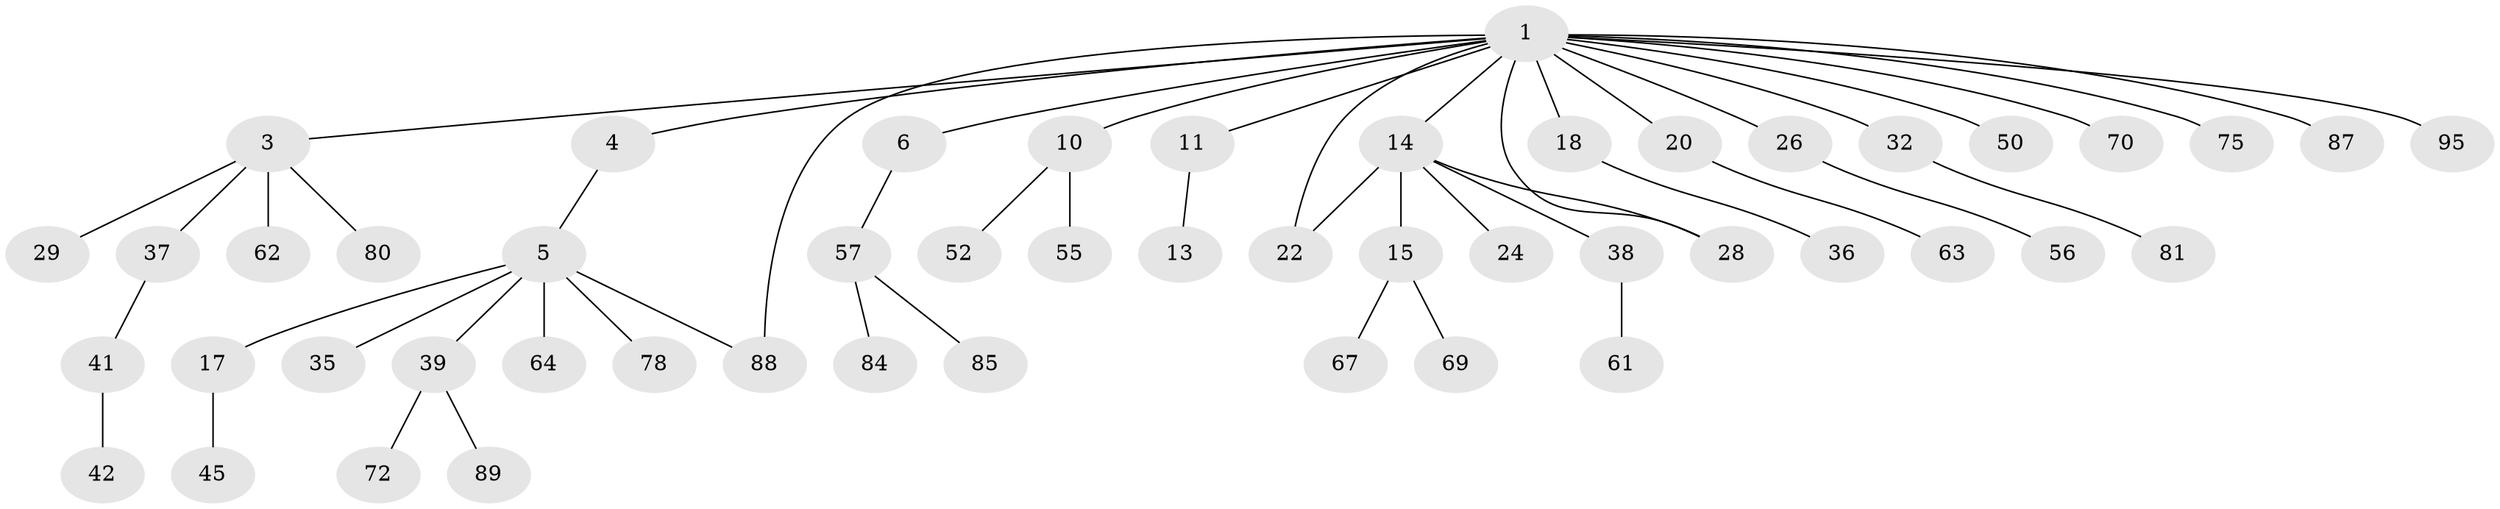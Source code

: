 // original degree distribution, {5: 0.04, 4: 0.05, 2: 0.31, 7: 0.01, 6: 0.01, 8: 0.01, 1: 0.45, 3: 0.12}
// Generated by graph-tools (version 1.1) at 2025/13/03/09/25 04:13:34]
// undirected, 50 vertices, 52 edges
graph export_dot {
graph [start="1"]
  node [color=gray90,style=filled];
  1 [super="+2+7"];
  3 [super="+48+19+8"];
  4;
  5 [super="+51"];
  6;
  10 [super="+53+12"];
  11;
  13;
  14 [super="+16"];
  15 [super="+66"];
  17 [super="+31+34+25"];
  18 [super="+79"];
  20 [super="+46"];
  22;
  24 [super="+91"];
  26 [super="+44"];
  28 [super="+76"];
  29;
  32 [super="+40"];
  35;
  36;
  37;
  38 [super="+60"];
  39 [super="+43+90"];
  41;
  42 [super="+47"];
  45;
  50 [super="+54"];
  52;
  55 [super="+92"];
  56;
  57;
  61;
  62;
  63 [super="+65"];
  64 [super="+82+83"];
  67;
  69;
  70;
  72 [super="+97"];
  75 [super="+98"];
  78;
  80;
  81;
  84;
  85;
  87;
  88 [super="+93"];
  89;
  95;
  1 -- 6;
  1 -- 28;
  1 -- 88;
  1 -- 3;
  1 -- 4;
  1 -- 26;
  1 -- 95;
  1 -- 32;
  1 -- 70;
  1 -- 10;
  1 -- 75;
  1 -- 11;
  1 -- 14;
  1 -- 18;
  1 -- 50;
  1 -- 20;
  1 -- 22;
  1 -- 87;
  3 -- 29;
  3 -- 37;
  3 -- 62;
  3 -- 80;
  4 -- 5;
  5 -- 17;
  5 -- 35;
  5 -- 39;
  5 -- 64;
  5 -- 78;
  5 -- 88;
  6 -- 57;
  10 -- 52;
  10 -- 55;
  11 -- 13;
  14 -- 15;
  14 -- 38;
  14 -- 22;
  14 -- 24;
  14 -- 28;
  15 -- 67;
  15 -- 69;
  17 -- 45;
  18 -- 36;
  20 -- 63;
  26 -- 56;
  32 -- 81;
  37 -- 41;
  38 -- 61;
  39 -- 72;
  39 -- 89;
  41 -- 42;
  57 -- 84;
  57 -- 85;
}
